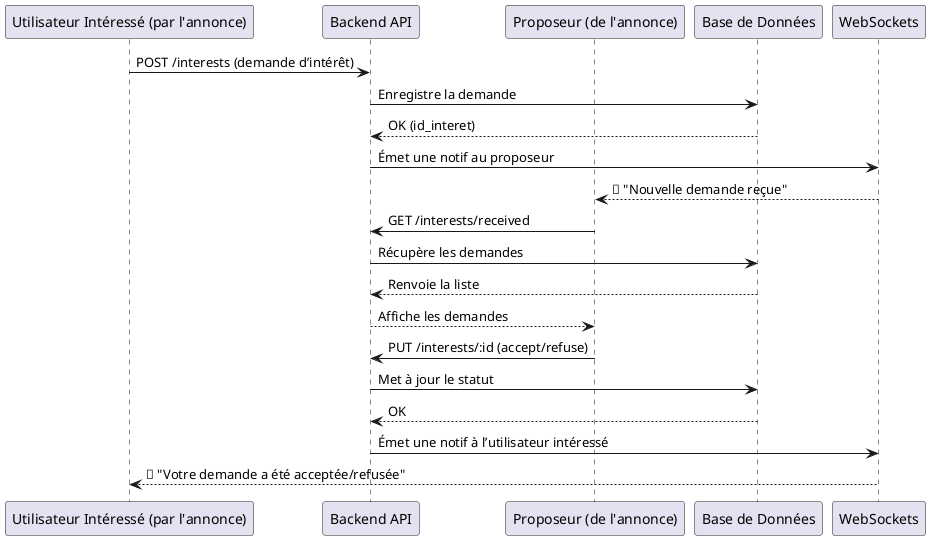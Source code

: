 @startuml
participant "Utilisateur Intéressé (par l'annonce)" as UI
participant "Backend API" as API
participant "Proposeur (de l'annonce)" as P
participant "Base de Données" as DB
participant "WebSockets" as WS

UI -> API: POST /interests (demande d’intérêt)
API -> DB: Enregistre la demande
DB --> API: OK (id_interet)
API -> WS: Émet une notif au proposeur
WS --> P: 🔔 "Nouvelle demande reçue"
P -> API: GET /interests/received
API -> DB: Récupère les demandes
DB --> API: Renvoie la liste
API --> P: Affiche les demandes
P -> API: PUT /interests/:id (accept/refuse)
API -> DB: Met à jour le statut
DB --> API: OK
API -> WS: Émet une notif à l’utilisateur intéressé
WS --> UI: 🔔 "Votre demande a été acceptée/refusée"
@enduml
